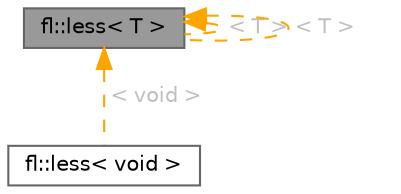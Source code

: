 digraph "fl::less&lt; T &gt;"
{
 // INTERACTIVE_SVG=YES
 // LATEX_PDF_SIZE
  bgcolor="transparent";
  edge [fontname=Helvetica,fontsize=10,labelfontname=Helvetica,labelfontsize=10];
  node [fontname=Helvetica,fontsize=10,shape=box,height=0.2,width=0.4];
  Node1 [id="Node000001",label="fl::less\< T \>",height=0.2,width=0.4,color="gray40", fillcolor="grey60", style="filled", fontcolor="black",tooltip="Binary function object that returns whether the first argument is less than the second."];
  Node1 -> Node1 [id="edge1_Node000001_Node000001",dir="back",color="orange",style="dashed",tooltip=" ",label=" \< T \>",fontcolor="grey" ];
  Node1 -> Node1 [id="edge2_Node000001_Node000001",dir="back",color="orange",style="dashed",tooltip=" ",label=" \< T \>",fontcolor="grey" ];
  Node1 -> Node2 [id="edge3_Node000001_Node000002",dir="back",color="orange",style="dashed",tooltip=" ",label=" \< void \>",fontcolor="grey" ];
  Node2 [id="Node000002",label="fl::less\< void \>",height=0.2,width=0.4,color="gray40", fillcolor="white", style="filled",URL="$d0/db6/structfl_1_1less_3_01void_01_4.html",tooltip="Specialization of less for void, allowing for transparent comparisons."];
}
